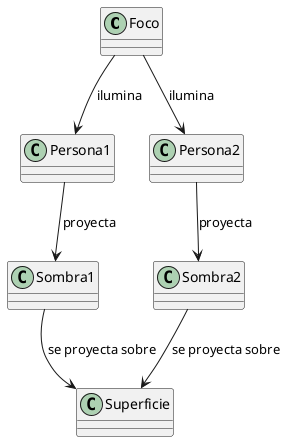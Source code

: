 @startuml
class Foco {
}

class Persona1 {
}

class Persona2 {
}

class Sombra1 {
}

class Sombra2 {
}

class Superficie {
}

Foco --> Persona1 : ilumina
Foco --> Persona2 : ilumina

Persona1 --> Sombra1 : proyecta
Persona2 --> Sombra2 : proyecta

Sombra1 --> Superficie : se proyecta sobre
Sombra2 --> Superficie : se proyecta sobre
@enduml
